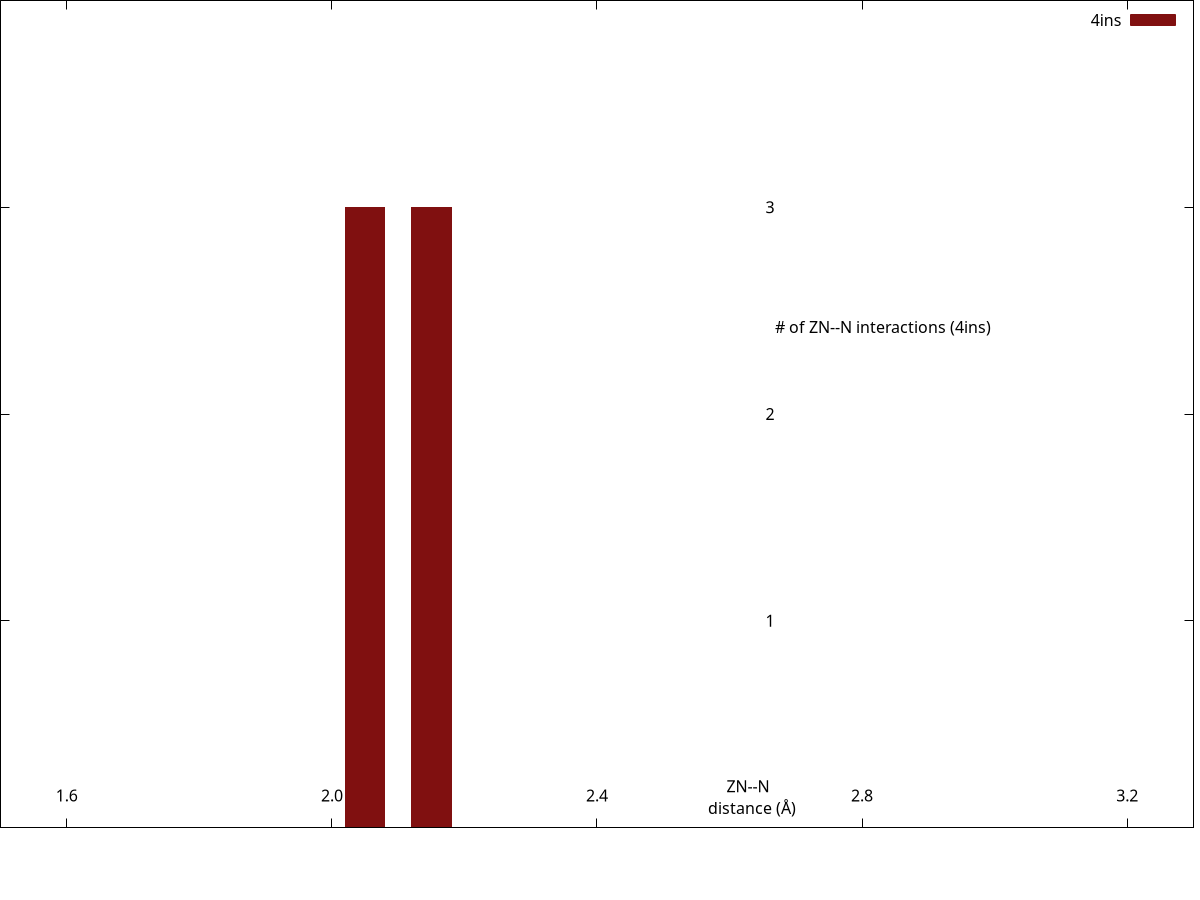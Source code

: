 set encoding iso_8859_1
set terminal pngcairo transparent enhanced size 340, 160 font "Arial Bold,10"
set output "/var/www/html/csgid/app/webroot/neighborhood_temp/4ins/ZN--N.png"
set lmargin at screen 0.00
set bmargin at screen 0.08
set rmargin at screen 0.995
set tmargin at screen 1.00
set xrange [1.5:3.3]
set format x "%3.1f"
set xtics 1.6,0.4,3.2
set xtics offset 0,graph 0.065
set yrange [0:4386]
unset ytics
set y2range [0:4]
set y2tics 1,1,3
set y2tics offset -49,graph 0.00
set y2tics mirror
set view 80,45
set key top right
set boxwidth 0.06
set style fill solid 1.0
set xlabel "ZN--N \n distance (\305)" offset 17,4.4
set y2label "# of ZN--N interactions (4ins)" offset -40,4 rotate by 0
plot "-" using ($1+0.05):2 with boxes lc rgb "#801010" axis x1y2 title "4ins", \
     "/var/www/html/csgid/app/webroot/neighborhood_temp/csd_metal_distances/ZN--N.csv" using ($1+0.025):2 with linespoints linewidth 2 pointtype 7 pointsize 0.2 lc rgb "#074a7e" title "CSD^{5}" axis x1y1
2	3
2.1	3
e
